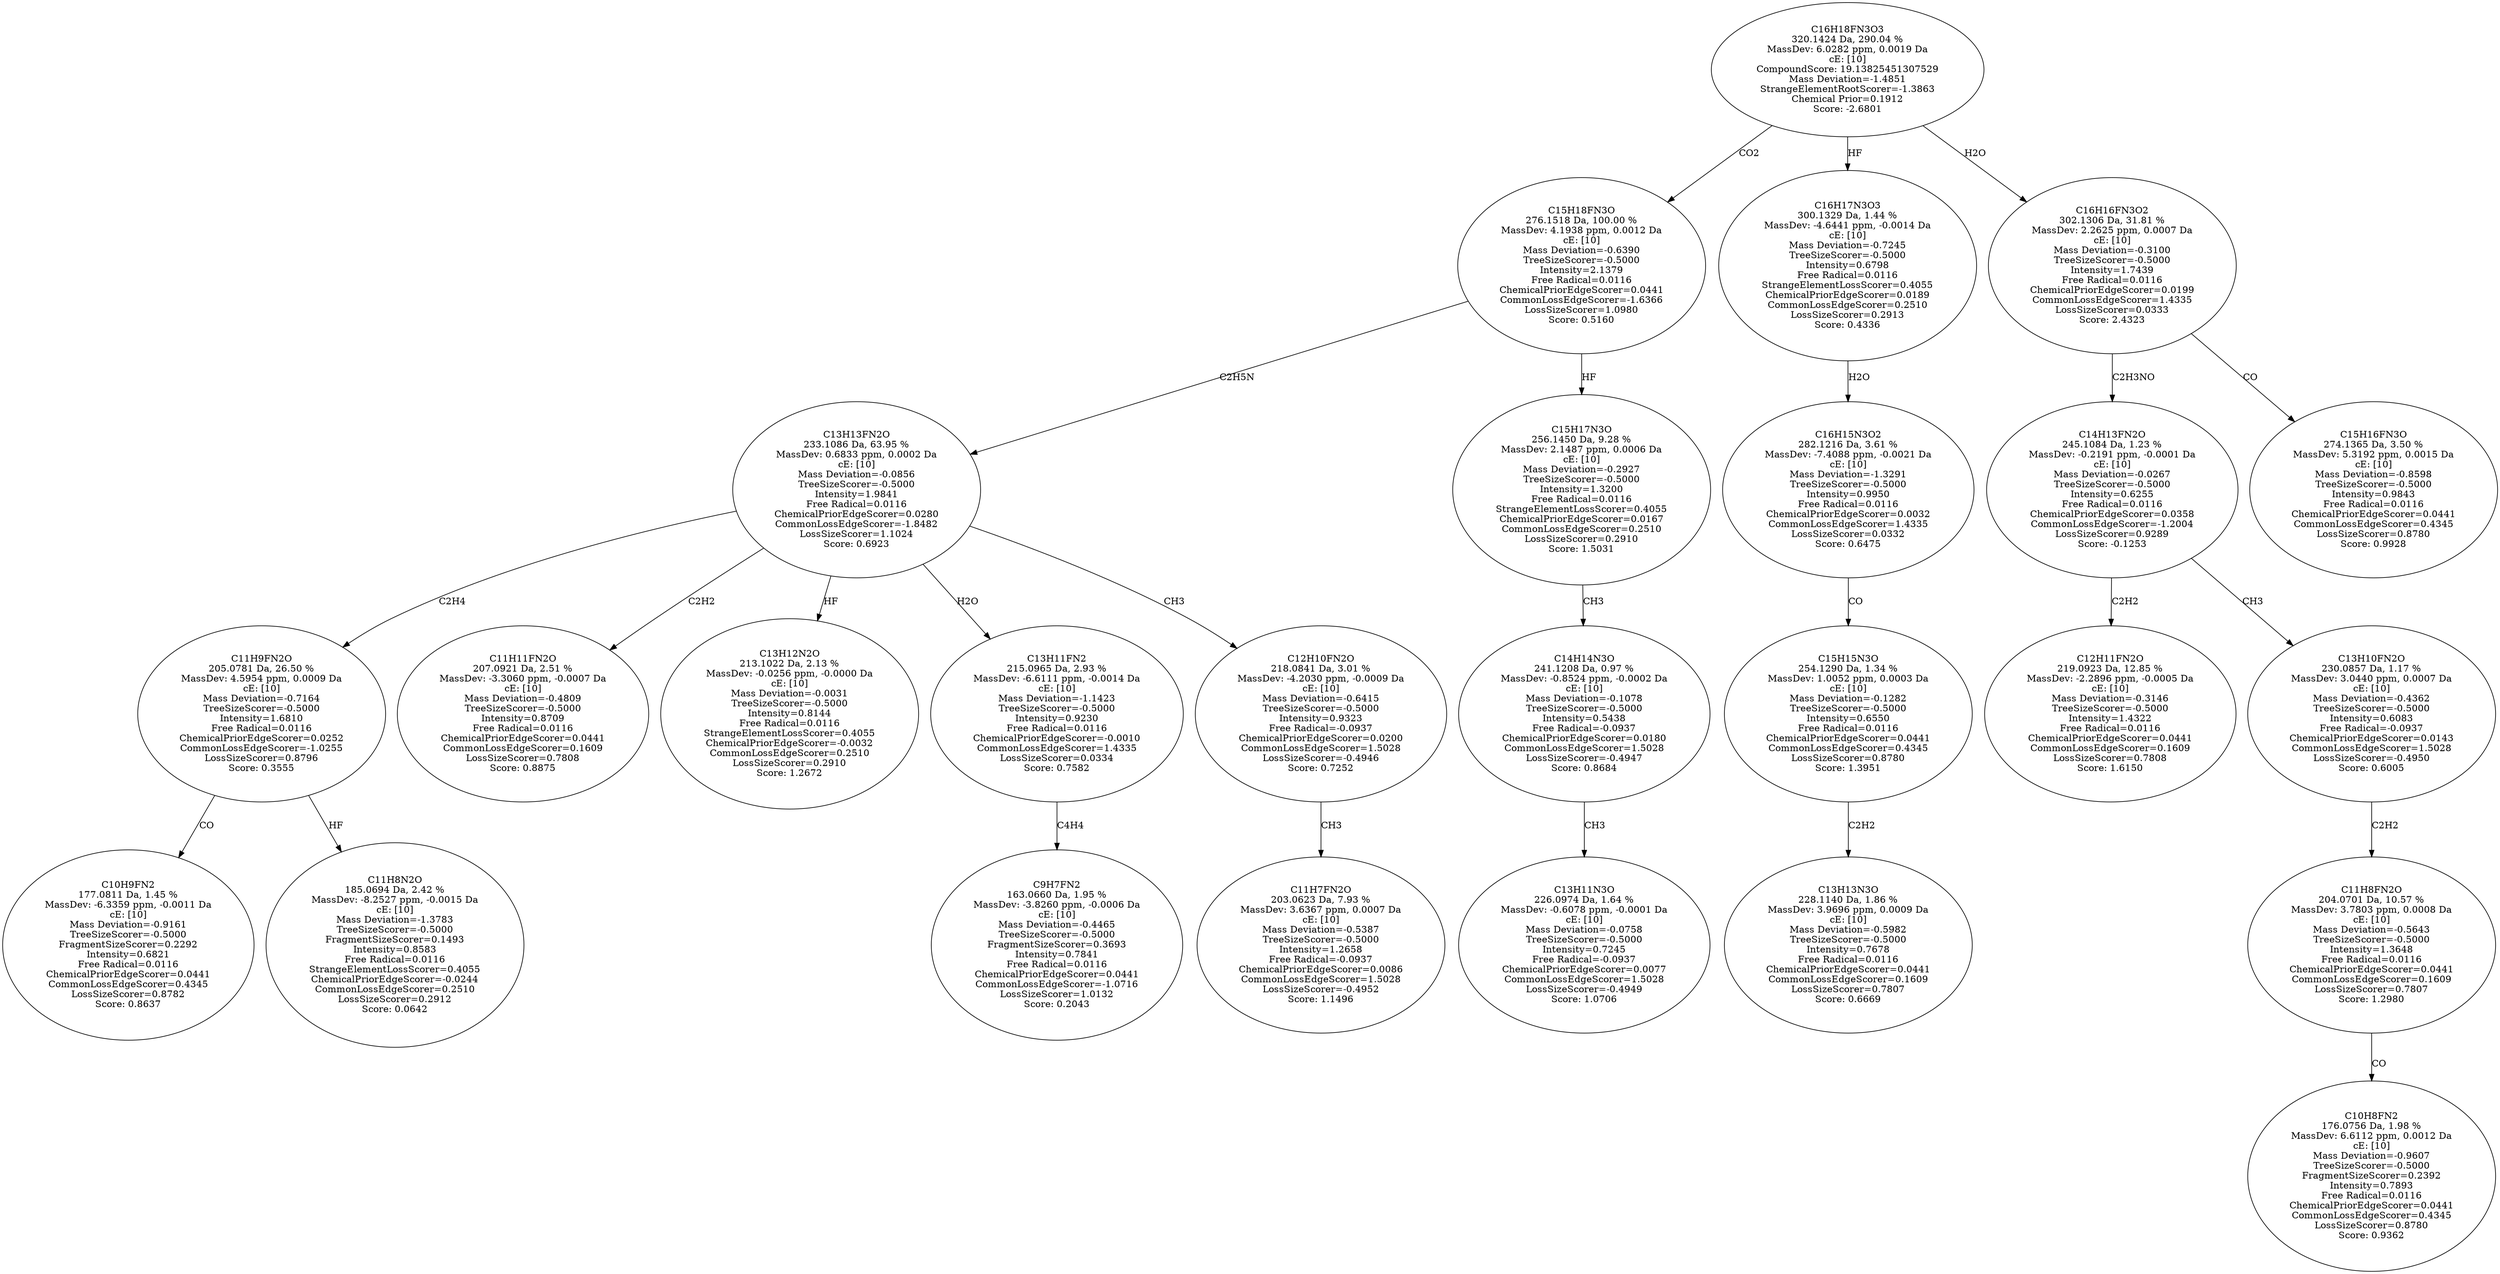 strict digraph {
v1 [label="C10H9FN2\n177.0811 Da, 1.45 %\nMassDev: -6.3359 ppm, -0.0011 Da\ncE: [10]\nMass Deviation=-0.9161\nTreeSizeScorer=-0.5000\nFragmentSizeScorer=0.2292\nIntensity=0.6821\nFree Radical=0.0116\nChemicalPriorEdgeScorer=0.0441\nCommonLossEdgeScorer=0.4345\nLossSizeScorer=0.8782\nScore: 0.8637"];
v2 [label="C11H8N2O\n185.0694 Da, 2.42 %\nMassDev: -8.2527 ppm, -0.0015 Da\ncE: [10]\nMass Deviation=-1.3783\nTreeSizeScorer=-0.5000\nFragmentSizeScorer=0.1493\nIntensity=0.8583\nFree Radical=0.0116\nStrangeElementLossScorer=0.4055\nChemicalPriorEdgeScorer=-0.0244\nCommonLossEdgeScorer=0.2510\nLossSizeScorer=0.2912\nScore: 0.0642"];
v3 [label="C11H9FN2O\n205.0781 Da, 26.50 %\nMassDev: 4.5954 ppm, 0.0009 Da\ncE: [10]\nMass Deviation=-0.7164\nTreeSizeScorer=-0.5000\nIntensity=1.6810\nFree Radical=0.0116\nChemicalPriorEdgeScorer=0.0252\nCommonLossEdgeScorer=-1.0255\nLossSizeScorer=0.8796\nScore: 0.3555"];
v4 [label="C11H11FN2O\n207.0921 Da, 2.51 %\nMassDev: -3.3060 ppm, -0.0007 Da\ncE: [10]\nMass Deviation=-0.4809\nTreeSizeScorer=-0.5000\nIntensity=0.8709\nFree Radical=0.0116\nChemicalPriorEdgeScorer=0.0441\nCommonLossEdgeScorer=0.1609\nLossSizeScorer=0.7808\nScore: 0.8875"];
v5 [label="C13H12N2O\n213.1022 Da, 2.13 %\nMassDev: -0.0256 ppm, -0.0000 Da\ncE: [10]\nMass Deviation=-0.0031\nTreeSizeScorer=-0.5000\nIntensity=0.8144\nFree Radical=0.0116\nStrangeElementLossScorer=0.4055\nChemicalPriorEdgeScorer=-0.0032\nCommonLossEdgeScorer=0.2510\nLossSizeScorer=0.2910\nScore: 1.2672"];
v6 [label="C9H7FN2\n163.0660 Da, 1.95 %\nMassDev: -3.8260 ppm, -0.0006 Da\ncE: [10]\nMass Deviation=-0.4465\nTreeSizeScorer=-0.5000\nFragmentSizeScorer=0.3693\nIntensity=0.7841\nFree Radical=0.0116\nChemicalPriorEdgeScorer=0.0441\nCommonLossEdgeScorer=-1.0716\nLossSizeScorer=1.0132\nScore: 0.2043"];
v7 [label="C13H11FN2\n215.0965 Da, 2.93 %\nMassDev: -6.6111 ppm, -0.0014 Da\ncE: [10]\nMass Deviation=-1.1423\nTreeSizeScorer=-0.5000\nIntensity=0.9230\nFree Radical=0.0116\nChemicalPriorEdgeScorer=-0.0010\nCommonLossEdgeScorer=1.4335\nLossSizeScorer=0.0334\nScore: 0.7582"];
v8 [label="C11H7FN2O\n203.0623 Da, 7.93 %\nMassDev: 3.6367 ppm, 0.0007 Da\ncE: [10]\nMass Deviation=-0.5387\nTreeSizeScorer=-0.5000\nIntensity=1.2658\nFree Radical=-0.0937\nChemicalPriorEdgeScorer=0.0086\nCommonLossEdgeScorer=1.5028\nLossSizeScorer=-0.4952\nScore: 1.1496"];
v9 [label="C12H10FN2O\n218.0841 Da, 3.01 %\nMassDev: -4.2030 ppm, -0.0009 Da\ncE: [10]\nMass Deviation=-0.6415\nTreeSizeScorer=-0.5000\nIntensity=0.9323\nFree Radical=-0.0937\nChemicalPriorEdgeScorer=0.0200\nCommonLossEdgeScorer=1.5028\nLossSizeScorer=-0.4946\nScore: 0.7252"];
v10 [label="C13H13FN2O\n233.1086 Da, 63.95 %\nMassDev: 0.6833 ppm, 0.0002 Da\ncE: [10]\nMass Deviation=-0.0856\nTreeSizeScorer=-0.5000\nIntensity=1.9841\nFree Radical=0.0116\nChemicalPriorEdgeScorer=0.0280\nCommonLossEdgeScorer=-1.8482\nLossSizeScorer=1.1024\nScore: 0.6923"];
v11 [label="C13H11N3O\n226.0974 Da, 1.64 %\nMassDev: -0.6078 ppm, -0.0001 Da\ncE: [10]\nMass Deviation=-0.0758\nTreeSizeScorer=-0.5000\nIntensity=0.7245\nFree Radical=-0.0937\nChemicalPriorEdgeScorer=0.0077\nCommonLossEdgeScorer=1.5028\nLossSizeScorer=-0.4949\nScore: 1.0706"];
v12 [label="C14H14N3O\n241.1208 Da, 0.97 %\nMassDev: -0.8524 ppm, -0.0002 Da\ncE: [10]\nMass Deviation=-0.1078\nTreeSizeScorer=-0.5000\nIntensity=0.5438\nFree Radical=-0.0937\nChemicalPriorEdgeScorer=0.0180\nCommonLossEdgeScorer=1.5028\nLossSizeScorer=-0.4947\nScore: 0.8684"];
v13 [label="C15H17N3O\n256.1450 Da, 9.28 %\nMassDev: 2.1487 ppm, 0.0006 Da\ncE: [10]\nMass Deviation=-0.2927\nTreeSizeScorer=-0.5000\nIntensity=1.3200\nFree Radical=0.0116\nStrangeElementLossScorer=0.4055\nChemicalPriorEdgeScorer=0.0167\nCommonLossEdgeScorer=0.2510\nLossSizeScorer=0.2910\nScore: 1.5031"];
v14 [label="C15H18FN3O\n276.1518 Da, 100.00 %\nMassDev: 4.1938 ppm, 0.0012 Da\ncE: [10]\nMass Deviation=-0.6390\nTreeSizeScorer=-0.5000\nIntensity=2.1379\nFree Radical=0.0116\nChemicalPriorEdgeScorer=0.0441\nCommonLossEdgeScorer=-1.6366\nLossSizeScorer=1.0980\nScore: 0.5160"];
v15 [label="C13H13N3O\n228.1140 Da, 1.86 %\nMassDev: 3.9696 ppm, 0.0009 Da\ncE: [10]\nMass Deviation=-0.5982\nTreeSizeScorer=-0.5000\nIntensity=0.7678\nFree Radical=0.0116\nChemicalPriorEdgeScorer=0.0441\nCommonLossEdgeScorer=0.1609\nLossSizeScorer=0.7807\nScore: 0.6669"];
v16 [label="C15H15N3O\n254.1290 Da, 1.34 %\nMassDev: 1.0052 ppm, 0.0003 Da\ncE: [10]\nMass Deviation=-0.1282\nTreeSizeScorer=-0.5000\nIntensity=0.6550\nFree Radical=0.0116\nChemicalPriorEdgeScorer=0.0441\nCommonLossEdgeScorer=0.4345\nLossSizeScorer=0.8780\nScore: 1.3951"];
v17 [label="C16H15N3O2\n282.1216 Da, 3.61 %\nMassDev: -7.4088 ppm, -0.0021 Da\ncE: [10]\nMass Deviation=-1.3291\nTreeSizeScorer=-0.5000\nIntensity=0.9950\nFree Radical=0.0116\nChemicalPriorEdgeScorer=0.0032\nCommonLossEdgeScorer=1.4335\nLossSizeScorer=0.0332\nScore: 0.6475"];
v18 [label="C16H17N3O3\n300.1329 Da, 1.44 %\nMassDev: -4.6441 ppm, -0.0014 Da\ncE: [10]\nMass Deviation=-0.7245\nTreeSizeScorer=-0.5000\nIntensity=0.6798\nFree Radical=0.0116\nStrangeElementLossScorer=0.4055\nChemicalPriorEdgeScorer=0.0189\nCommonLossEdgeScorer=0.2510\nLossSizeScorer=0.2913\nScore: 0.4336"];
v19 [label="C12H11FN2O\n219.0923 Da, 12.85 %\nMassDev: -2.2896 ppm, -0.0005 Da\ncE: [10]\nMass Deviation=-0.3146\nTreeSizeScorer=-0.5000\nIntensity=1.4322\nFree Radical=0.0116\nChemicalPriorEdgeScorer=0.0441\nCommonLossEdgeScorer=0.1609\nLossSizeScorer=0.7808\nScore: 1.6150"];
v20 [label="C10H8FN2\n176.0756 Da, 1.98 %\nMassDev: 6.6112 ppm, 0.0012 Da\ncE: [10]\nMass Deviation=-0.9607\nTreeSizeScorer=-0.5000\nFragmentSizeScorer=0.2392\nIntensity=0.7893\nFree Radical=0.0116\nChemicalPriorEdgeScorer=0.0441\nCommonLossEdgeScorer=0.4345\nLossSizeScorer=0.8780\nScore: 0.9362"];
v21 [label="C11H8FN2O\n204.0701 Da, 10.57 %\nMassDev: 3.7803 ppm, 0.0008 Da\ncE: [10]\nMass Deviation=-0.5643\nTreeSizeScorer=-0.5000\nIntensity=1.3648\nFree Radical=0.0116\nChemicalPriorEdgeScorer=0.0441\nCommonLossEdgeScorer=0.1609\nLossSizeScorer=0.7807\nScore: 1.2980"];
v22 [label="C13H10FN2O\n230.0857 Da, 1.17 %\nMassDev: 3.0440 ppm, 0.0007 Da\ncE: [10]\nMass Deviation=-0.4362\nTreeSizeScorer=-0.5000\nIntensity=0.6083\nFree Radical=-0.0937\nChemicalPriorEdgeScorer=0.0143\nCommonLossEdgeScorer=1.5028\nLossSizeScorer=-0.4950\nScore: 0.6005"];
v23 [label="C14H13FN2O\n245.1084 Da, 1.23 %\nMassDev: -0.2191 ppm, -0.0001 Da\ncE: [10]\nMass Deviation=-0.0267\nTreeSizeScorer=-0.5000\nIntensity=0.6255\nFree Radical=0.0116\nChemicalPriorEdgeScorer=0.0358\nCommonLossEdgeScorer=-1.2004\nLossSizeScorer=0.9289\nScore: -0.1253"];
v24 [label="C15H16FN3O\n274.1365 Da, 3.50 %\nMassDev: 5.3192 ppm, 0.0015 Da\ncE: [10]\nMass Deviation=-0.8598\nTreeSizeScorer=-0.5000\nIntensity=0.9843\nFree Radical=0.0116\nChemicalPriorEdgeScorer=0.0441\nCommonLossEdgeScorer=0.4345\nLossSizeScorer=0.8780\nScore: 0.9928"];
v25 [label="C16H16FN3O2\n302.1306 Da, 31.81 %\nMassDev: 2.2625 ppm, 0.0007 Da\ncE: [10]\nMass Deviation=-0.3100\nTreeSizeScorer=-0.5000\nIntensity=1.7439\nFree Radical=0.0116\nChemicalPriorEdgeScorer=0.0199\nCommonLossEdgeScorer=1.4335\nLossSizeScorer=0.0333\nScore: 2.4323"];
v26 [label="C16H18FN3O3\n320.1424 Da, 290.04 %\nMassDev: 6.0282 ppm, 0.0019 Da\ncE: [10]\nCompoundScore: 19.13825451307529\nMass Deviation=-1.4851\nStrangeElementRootScorer=-1.3863\nChemical Prior=0.1912\nScore: -2.6801"];
v3 -> v1 [label="CO"];
v3 -> v2 [label="HF"];
v10 -> v3 [label="C2H4"];
v10 -> v4 [label="C2H2"];
v10 -> v5 [label="HF"];
v7 -> v6 [label="C4H4"];
v10 -> v7 [label="H2O"];
v9 -> v8 [label="CH3"];
v10 -> v9 [label="CH3"];
v14 -> v10 [label="C2H5N"];
v12 -> v11 [label="CH3"];
v13 -> v12 [label="CH3"];
v14 -> v13 [label="HF"];
v26 -> v14 [label="CO2"];
v16 -> v15 [label="C2H2"];
v17 -> v16 [label="CO"];
v18 -> v17 [label="H2O"];
v26 -> v18 [label="HF"];
v23 -> v19 [label="C2H2"];
v21 -> v20 [label="CO"];
v22 -> v21 [label="C2H2"];
v23 -> v22 [label="CH3"];
v25 -> v23 [label="C2H3NO"];
v25 -> v24 [label="CO"];
v26 -> v25 [label="H2O"];
}